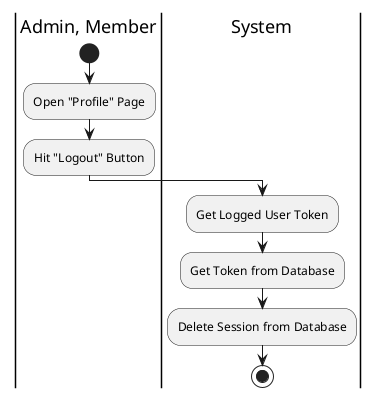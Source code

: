 @startuml Logout

skinparam ConditionEndStyle hline
skinparam conditionStyle diamond
skinparam Monochrome true
skinparam Shadowing false

|Admin, Member|
start
:Open "Profile" Page;
:Hit "Logout" Button;

|System|
:Get Logged User Token;
:Get Token from Database;
:Delete Session from Database;
stop

@enduml